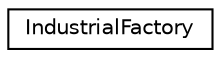 digraph "Graphical Class Hierarchy"
{
 // LATEX_PDF_SIZE
  edge [fontname="Helvetica",fontsize="10",labelfontname="Helvetica",labelfontsize="10"];
  node [fontname="Helvetica",fontsize="10",shape=record];
  rankdir="LR";
  Node0 [label="IndustrialFactory",height=0.2,width=0.4,color="black", fillcolor="white", style="filled",URL="$classIndustrialFactory.html",tooltip="Abstract factory class for creating industrial facilities."];
}
